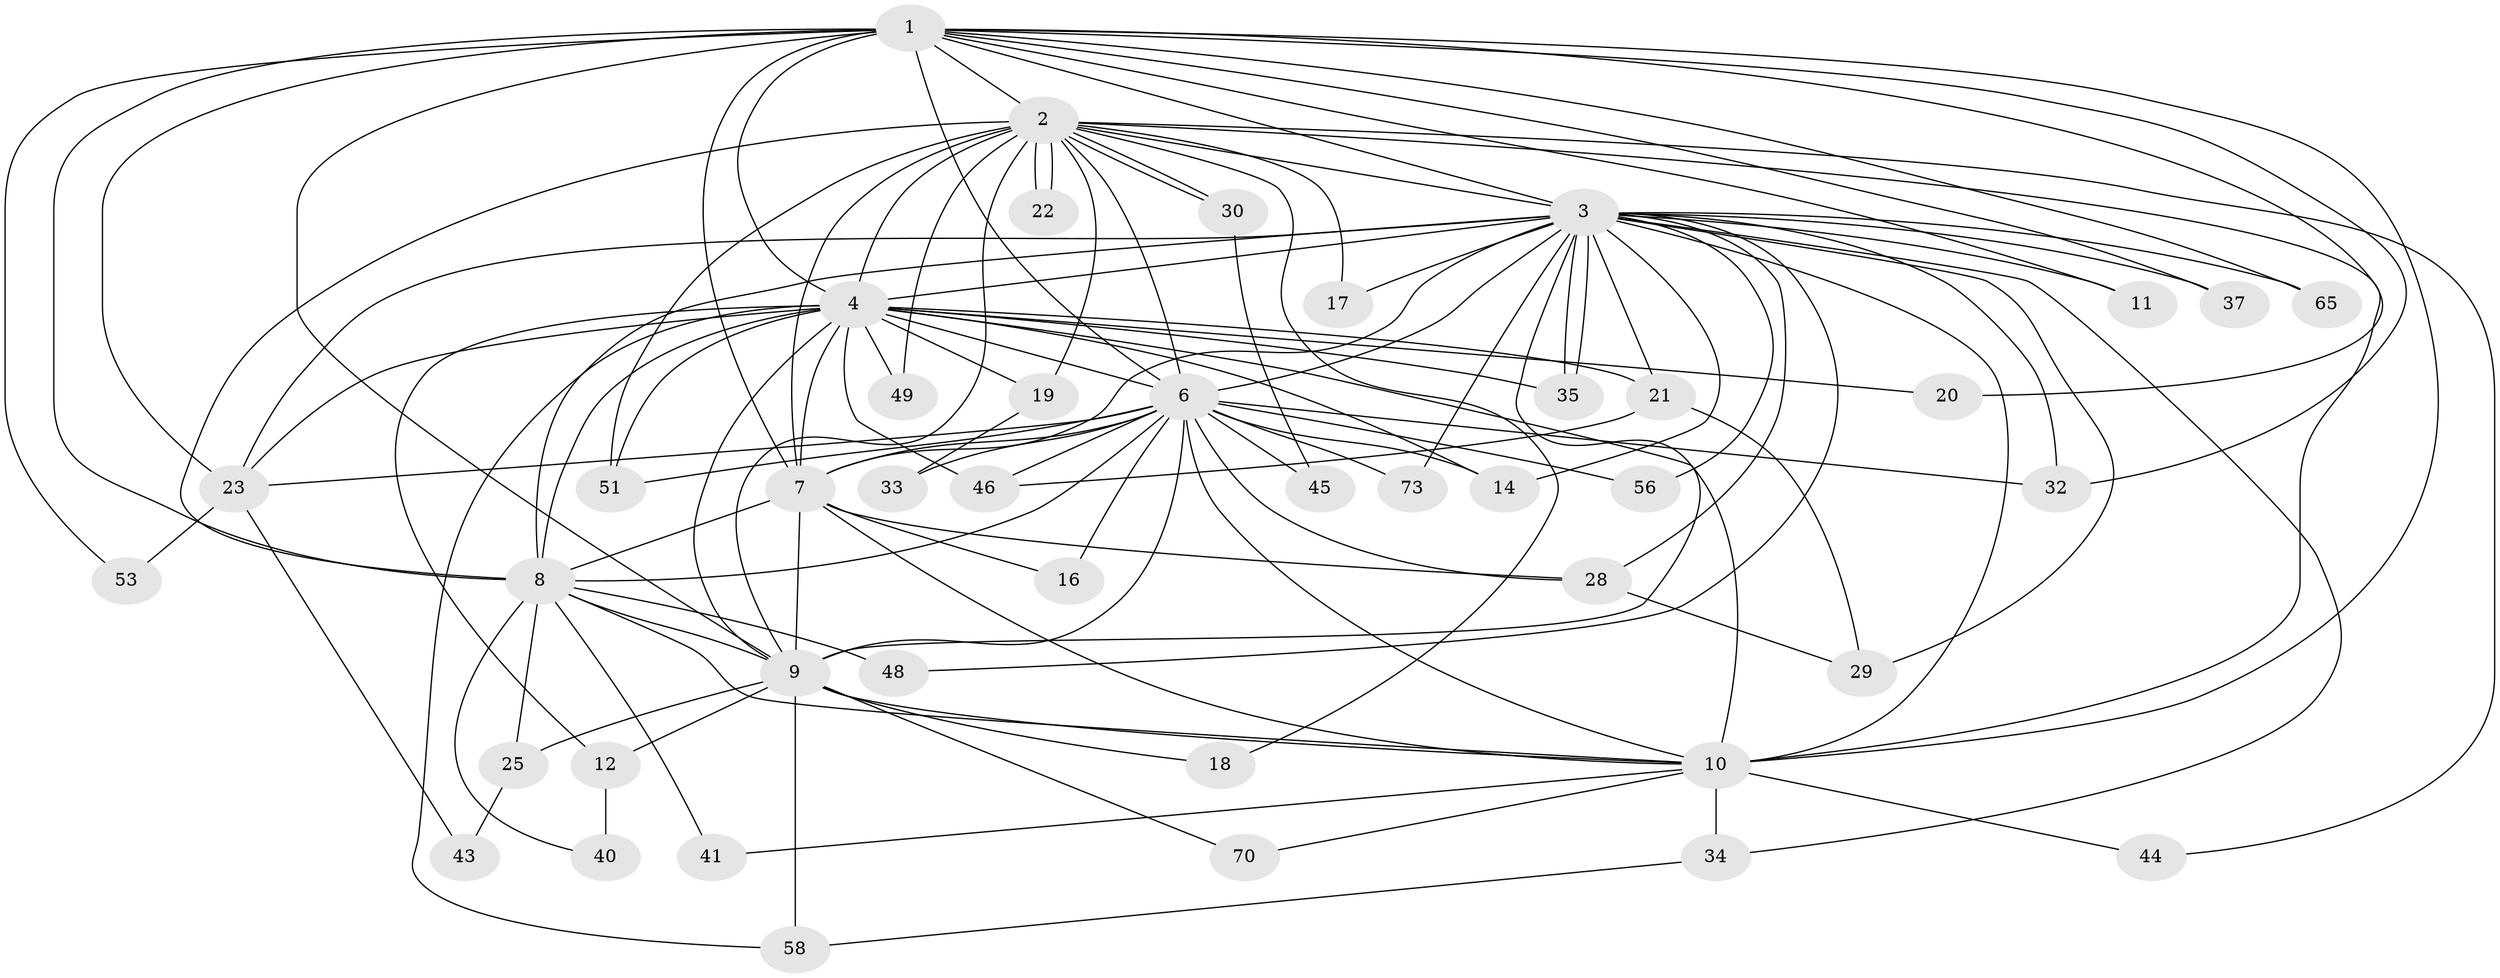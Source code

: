 // original degree distribution, {18: 0.013513513513513514, 25: 0.013513513513513514, 30: 0.013513513513513514, 15: 0.02702702702702703, 22: 0.013513513513513514, 23: 0.013513513513513514, 12: 0.013513513513513514, 13: 0.013513513513513514, 14: 0.013513513513513514, 2: 0.5540540540540541, 3: 0.21621621621621623, 4: 0.08108108108108109, 5: 0.013513513513513514}
// Generated by graph-tools (version 1.1) at 2025/17/03/04/25 18:17:40]
// undirected, 44 vertices, 116 edges
graph export_dot {
graph [start="1"]
  node [color=gray90,style=filled];
  1;
  2 [super="+50+71+61+64+39+27+42+54"];
  3;
  4 [super="+15+5+13"];
  6;
  7;
  8;
  9;
  10;
  11;
  12;
  14 [super="+26"];
  16;
  17;
  18;
  19 [super="+74"];
  20 [super="+52+72"];
  21;
  22;
  23 [super="+24"];
  25;
  28 [super="+67"];
  29 [super="+69"];
  30;
  32 [super="+47"];
  33;
  34;
  35 [super="+62"];
  37;
  40;
  41;
  43;
  44;
  45;
  46;
  48;
  49;
  51 [super="+63"];
  53;
  56;
  58 [super="+68"];
  65;
  70;
  73;
  1 -- 2 [weight=2];
  1 -- 3;
  1 -- 4 [weight=3];
  1 -- 6;
  1 -- 7;
  1 -- 8;
  1 -- 9;
  1 -- 10;
  1 -- 11;
  1 -- 23;
  1 -- 32;
  1 -- 37;
  1 -- 53;
  1 -- 65;
  1 -- 20;
  2 -- 3 [weight=5];
  2 -- 4 [weight=4];
  2 -- 6 [weight=2];
  2 -- 7 [weight=2];
  2 -- 8;
  2 -- 9 [weight=2];
  2 -- 10;
  2 -- 17;
  2 -- 18;
  2 -- 19;
  2 -- 22;
  2 -- 22;
  2 -- 30;
  2 -- 30;
  2 -- 49;
  2 -- 51;
  2 -- 44;
  3 -- 4 [weight=2];
  3 -- 6;
  3 -- 7;
  3 -- 8;
  3 -- 9;
  3 -- 10;
  3 -- 11;
  3 -- 14;
  3 -- 17;
  3 -- 21;
  3 -- 28;
  3 -- 29;
  3 -- 32 [weight=2];
  3 -- 34;
  3 -- 35;
  3 -- 35;
  3 -- 37;
  3 -- 48;
  3 -- 56;
  3 -- 65;
  3 -- 73;
  3 -- 23;
  4 -- 6 [weight=4];
  4 -- 7 [weight=2];
  4 -- 8 [weight=2];
  4 -- 9 [weight=2];
  4 -- 10 [weight=3];
  4 -- 51;
  4 -- 58;
  4 -- 20 [weight=3];
  4 -- 23;
  4 -- 12;
  4 -- 14 [weight=2];
  4 -- 19 [weight=2];
  4 -- 21;
  4 -- 35;
  4 -- 46;
  4 -- 49;
  6 -- 7;
  6 -- 8;
  6 -- 9;
  6 -- 10;
  6 -- 16;
  6 -- 23;
  6 -- 33;
  6 -- 45;
  6 -- 46;
  6 -- 56;
  6 -- 73;
  6 -- 28;
  6 -- 32;
  6 -- 51;
  6 -- 14;
  7 -- 8;
  7 -- 9;
  7 -- 10;
  7 -- 16;
  7 -- 28;
  8 -- 9;
  8 -- 10;
  8 -- 25;
  8 -- 40;
  8 -- 41;
  8 -- 48;
  9 -- 10;
  9 -- 12;
  9 -- 18;
  9 -- 25;
  9 -- 58;
  9 -- 70;
  10 -- 34;
  10 -- 41;
  10 -- 44;
  10 -- 70;
  12 -- 40;
  19 -- 33;
  21 -- 46;
  21 -- 29;
  23 -- 53;
  23 -- 43;
  25 -- 43;
  28 -- 29;
  30 -- 45;
  34 -- 58;
}
